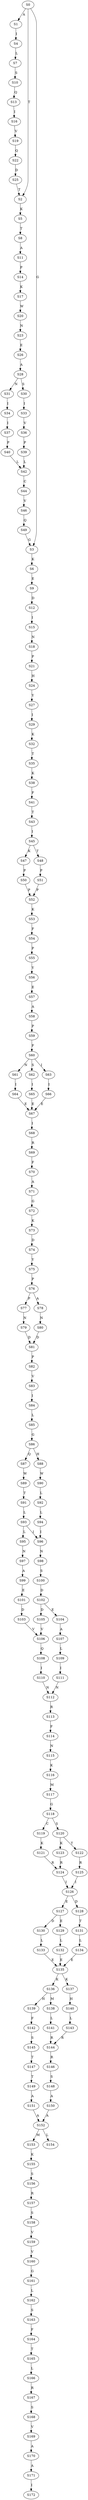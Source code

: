 strict digraph  {
	S0 -> S1 [ label = A ];
	S0 -> S2 [ label = T ];
	S0 -> S3 [ label = G ];
	S1 -> S4 [ label = I ];
	S2 -> S5 [ label = K ];
	S3 -> S6 [ label = K ];
	S4 -> S7 [ label = L ];
	S5 -> S8 [ label = T ];
	S6 -> S9 [ label = E ];
	S7 -> S10 [ label = S ];
	S8 -> S11 [ label = A ];
	S9 -> S12 [ label = D ];
	S10 -> S13 [ label = Q ];
	S11 -> S14 [ label = P ];
	S12 -> S15 [ label = I ];
	S13 -> S16 [ label = I ];
	S14 -> S17 [ label = K ];
	S15 -> S18 [ label = N ];
	S16 -> S19 [ label = V ];
	S17 -> S20 [ label = W ];
	S18 -> S21 [ label = P ];
	S19 -> S22 [ label = Q ];
	S20 -> S23 [ label = N ];
	S21 -> S24 [ label = H ];
	S22 -> S25 [ label = D ];
	S23 -> S26 [ label = E ];
	S24 -> S27 [ label = Y ];
	S25 -> S2 [ label = T ];
	S26 -> S28 [ label = A ];
	S27 -> S29 [ label = I ];
	S28 -> S30 [ label = S ];
	S28 -> S31 [ label = N ];
	S29 -> S32 [ label = K ];
	S30 -> S33 [ label = I ];
	S31 -> S34 [ label = I ];
	S32 -> S35 [ label = T ];
	S33 -> S36 [ label = V ];
	S34 -> S37 [ label = I ];
	S35 -> S38 [ label = K ];
	S36 -> S39 [ label = P ];
	S37 -> S40 [ label = P ];
	S38 -> S41 [ label = F ];
	S39 -> S42 [ label = L ];
	S40 -> S42 [ label = L ];
	S41 -> S43 [ label = T ];
	S42 -> S44 [ label = C ];
	S43 -> S45 [ label = I ];
	S44 -> S46 [ label = V ];
	S45 -> S47 [ label = K ];
	S45 -> S48 [ label = T ];
	S46 -> S49 [ label = Q ];
	S47 -> S50 [ label = P ];
	S48 -> S51 [ label = P ];
	S49 -> S3 [ label = G ];
	S50 -> S52 [ label = P ];
	S51 -> S52 [ label = P ];
	S52 -> S53 [ label = K ];
	S53 -> S54 [ label = F ];
	S54 -> S55 [ label = P ];
	S55 -> S56 [ label = Y ];
	S56 -> S57 [ label = E ];
	S57 -> S58 [ label = A ];
	S58 -> S59 [ label = P ];
	S59 -> S60 [ label = F ];
	S60 -> S61 [ label = N ];
	S60 -> S62 [ label = S ];
	S60 -> S63 [ label = I ];
	S61 -> S64 [ label = I ];
	S62 -> S65 [ label = I ];
	S63 -> S66 [ label = I ];
	S64 -> S67 [ label = E ];
	S65 -> S67 [ label = E ];
	S66 -> S67 [ label = E ];
	S67 -> S68 [ label = I ];
	S68 -> S69 [ label = R ];
	S69 -> S70 [ label = F ];
	S70 -> S71 [ label = A ];
	S71 -> S72 [ label = G ];
	S72 -> S73 [ label = K ];
	S73 -> S74 [ label = D ];
	S74 -> S75 [ label = Y ];
	S75 -> S76 [ label = P ];
	S76 -> S77 [ label = P ];
	S76 -> S78 [ label = A ];
	S77 -> S79 [ label = N ];
	S78 -> S80 [ label = N ];
	S79 -> S81 [ label = D ];
	S80 -> S81 [ label = D ];
	S81 -> S82 [ label = P ];
	S82 -> S83 [ label = V ];
	S83 -> S84 [ label = I ];
	S84 -> S85 [ label = L ];
	S85 -> S86 [ label = G ];
	S86 -> S87 [ label = Q ];
	S86 -> S88 [ label = H ];
	S87 -> S89 [ label = W ];
	S88 -> S90 [ label = W ];
	S89 -> S91 [ label = T ];
	S90 -> S92 [ label = L ];
	S91 -> S93 [ label = L ];
	S92 -> S94 [ label = L ];
	S93 -> S95 [ label = L ];
	S93 -> S96 [ label = I ];
	S94 -> S96 [ label = I ];
	S95 -> S97 [ label = N ];
	S96 -> S98 [ label = N ];
	S97 -> S99 [ label = A ];
	S98 -> S100 [ label = S ];
	S99 -> S101 [ label = E ];
	S100 -> S102 [ label = D ];
	S101 -> S103 [ label = D ];
	S102 -> S104 [ label = E ];
	S102 -> S105 [ label = D ];
	S103 -> S106 [ label = V ];
	S104 -> S107 [ label = A ];
	S105 -> S106 [ label = V ];
	S106 -> S108 [ label = Q ];
	S107 -> S109 [ label = L ];
	S108 -> S110 [ label = I ];
	S109 -> S111 [ label = I ];
	S110 -> S112 [ label = N ];
	S111 -> S112 [ label = N ];
	S112 -> S113 [ label = R ];
	S113 -> S114 [ label = F ];
	S114 -> S115 [ label = N ];
	S115 -> S116 [ label = K ];
	S116 -> S117 [ label = M ];
	S117 -> S118 [ label = G ];
	S118 -> S119 [ label = C ];
	S118 -> S120 [ label = S ];
	S119 -> S121 [ label = K ];
	S120 -> S122 [ label = T ];
	S120 -> S123 [ label = K ];
	S121 -> S124 [ label = R ];
	S122 -> S125 [ label = R ];
	S123 -> S124 [ label = R ];
	S124 -> S126 [ label = I ];
	S125 -> S126 [ label = I ];
	S126 -> S127 [ label = E ];
	S126 -> S128 [ label = D ];
	S127 -> S129 [ label = E ];
	S127 -> S130 [ label = D ];
	S128 -> S131 [ label = T ];
	S129 -> S132 [ label = L ];
	S130 -> S133 [ label = L ];
	S131 -> S134 [ label = L ];
	S132 -> S135 [ label = E ];
	S133 -> S135 [ label = E ];
	S134 -> S135 [ label = E ];
	S135 -> S136 [ label = K ];
	S135 -> S137 [ label = K ];
	S136 -> S138 [ label = M ];
	S136 -> S139 [ label = H ];
	S137 -> S140 [ label = H ];
	S138 -> S141 [ label = L ];
	S139 -> S142 [ label = F ];
	S140 -> S143 [ label = L ];
	S141 -> S144 [ label = R ];
	S142 -> S145 [ label = S ];
	S143 -> S144 [ label = R ];
	S144 -> S146 [ label = R ];
	S145 -> S147 [ label = T ];
	S146 -> S148 [ label = S ];
	S147 -> S149 [ label = T ];
	S148 -> S150 [ label = A ];
	S149 -> S151 [ label = A ];
	S150 -> S152 [ label = A ];
	S151 -> S152 [ label = A ];
	S152 -> S153 [ label = M ];
	S152 -> S154 [ label = L ];
	S153 -> S155 [ label = K ];
	S155 -> S156 [ label = S ];
	S156 -> S157 [ label = R ];
	S157 -> S158 [ label = S ];
	S158 -> S159 [ label = V ];
	S159 -> S160 [ label = V ];
	S160 -> S161 [ label = G ];
	S161 -> S162 [ label = L ];
	S162 -> S163 [ label = S ];
	S163 -> S164 [ label = F ];
	S164 -> S165 [ label = T ];
	S165 -> S166 [ label = L ];
	S166 -> S167 [ label = R ];
	S167 -> S168 [ label = S ];
	S168 -> S169 [ label = V ];
	S169 -> S170 [ label = A ];
	S170 -> S171 [ label = A ];
	S171 -> S172 [ label = I ];
}
